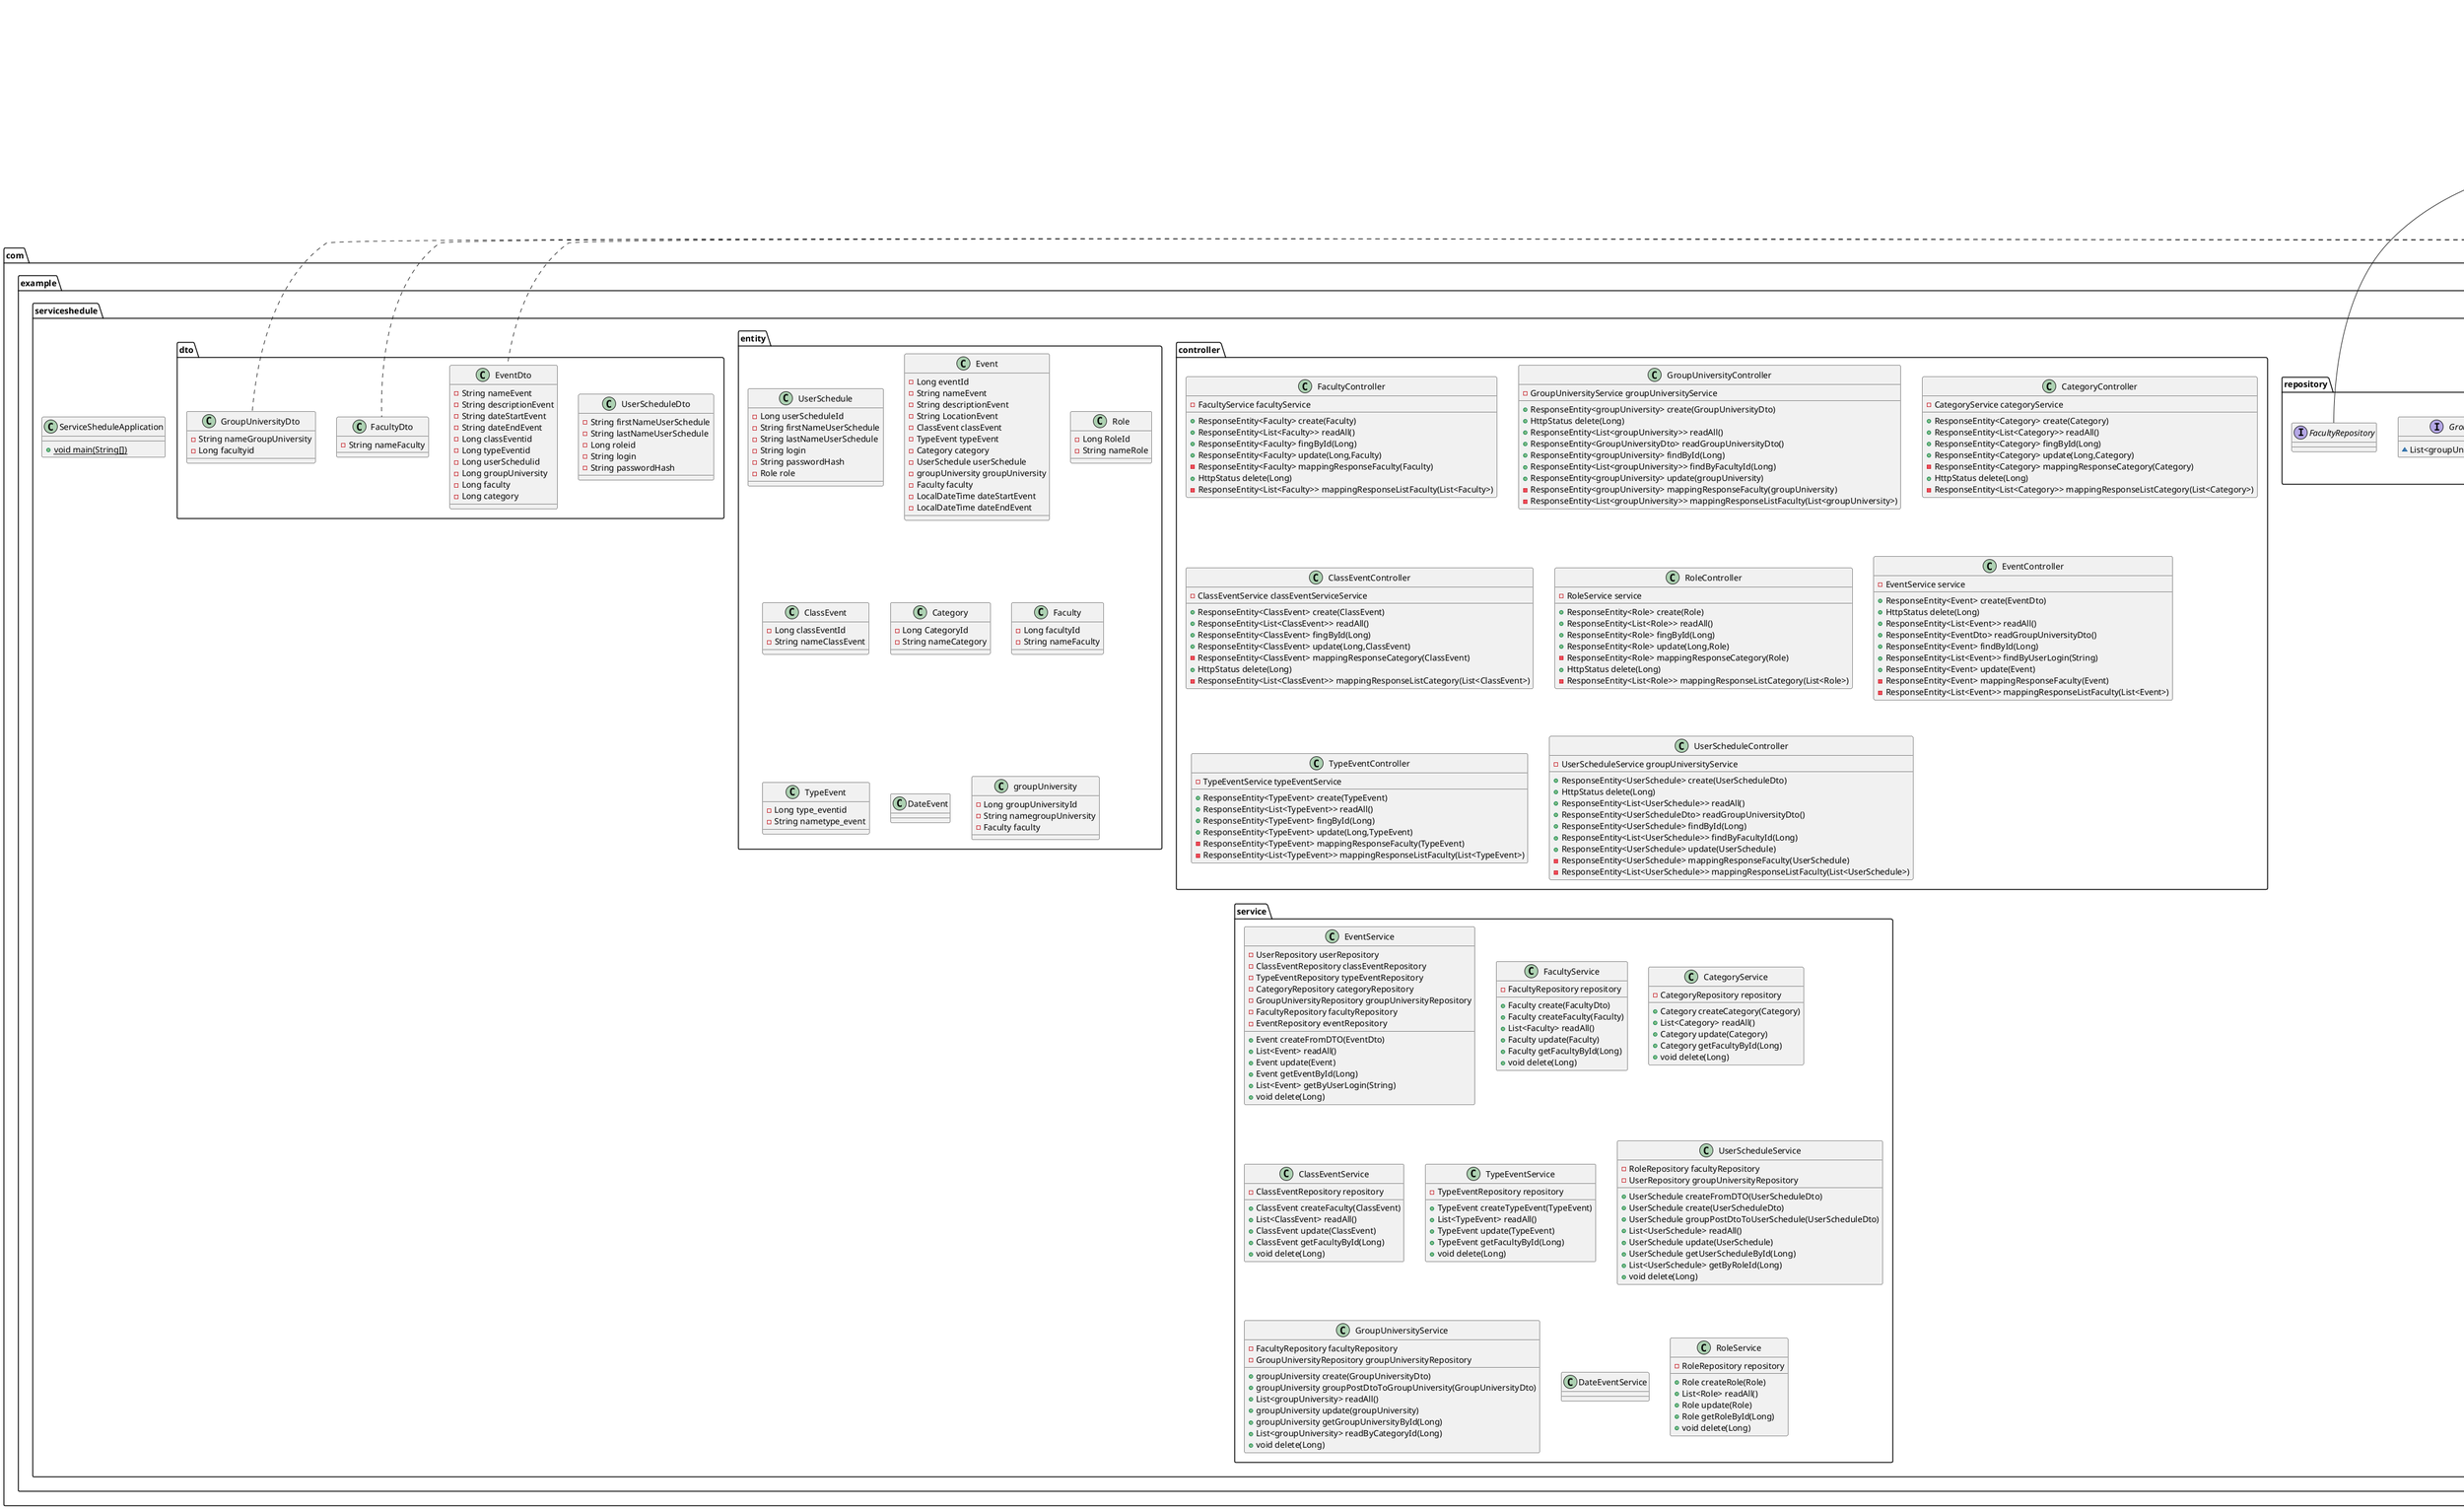 @startuml
interface com.example.serviceshedule.repository.DateEventRepository {
}
class com.example.serviceshedule.controller.FacultyController {
- FacultyService facultyService
+ ResponseEntity<Faculty> create(Faculty)
+ ResponseEntity<List<Faculty>> readAll()
+ ResponseEntity<Faculty> fingById(Long)
+ ResponseEntity<Faculty> update(Long,Faculty)
- ResponseEntity<Faculty> mappingResponseFaculty(Faculty)
+ HttpStatus delete(Long)
- ResponseEntity<List<Faculty>> mappingResponseListFaculty(List<Faculty>)
}
class com.example.serviceshedule.controller.GroupUniversityController {
- GroupUniversityService groupUniversityService
+ ResponseEntity<groupUniversity> create(GroupUniversityDto)
+ HttpStatus delete(Long)
+ ResponseEntity<List<groupUniversity>> readAll()
+ ResponseEntity<GroupUniversityDto> readGroupUniversityDto()
+ ResponseEntity<groupUniversity> findById(Long)
+ ResponseEntity<List<groupUniversity>> findByFacultyId(Long)
+ ResponseEntity<groupUniversity> update(groupUniversity)
- ResponseEntity<groupUniversity> mappingResponseFaculty(groupUniversity)
- ResponseEntity<List<groupUniversity>> mappingResponseListFaculty(List<groupUniversity>)
}
class com.example.serviceshedule.entity.UserSсhedule {
- Long userScheduleId
- String firstNameUserSchedule
- String lastNameUserSchedule
- String login
- String passwordHash
- Role role
}
class com.example.serviceshedule.entity.Event {
- Long eventId
- String nameEvent
- String descriptionEvent
- String LocationEvent
- ClassEvent classEvent
- TypeEvent typeEvent
- Category category
- UserSсhedule userSсhedule
- groupUniversity groupUniversity
- Faculty faculty
- LocalDateTime dateStartEvent
- LocalDateTime dateEndEvent
}
class com.example.serviceshedule.service.EventService {
- UserRepository userRepository
- ClassEventRepository classEventRepository
- TypeEventRepository typeEventRepository
- CategoryRepository categoryRepository
- GroupUniversityRepository groupUniversityRepository
- FacultyRepository facultyRepository
- EventRepository eventRepository
+ Event createFromDTO(EventDto)
+ List<Event> readAll()
+ Event update(Event)
+ Event getEventById(Long)
+ List<Event> getByUserLogin(String)
+ void delete(Long)
}
class com.example.serviceshedule.entity.Role {
- Long RoleId
- String nameRole
}
class com.example.serviceshedule.service.FacultyService {
- FacultyRepository repository
+ Faculty create(FacultyDto)
+ Faculty createFaculty(Faculty)
+ List<Faculty> readAll()
+ Faculty update(Faculty)
+ Faculty getFacultyById(Long)
+ void delete(Long)
}
class com.example.serviceshedule.service.CategoryService {
- CategoryRepository repository
+ Category createCategory(Category)
+ List<Category> readAll()
+ Category update(Category)
+ Category getFacultyById(Long)
+ void delete(Long)
}
class com.example.serviceshedule.entity.ClassEvent {
- Long classEventId
- String nameClassEvent
}
class com.example.serviceshedule.service.ClassEventService {
- ClassEventRepository repository
+ ClassEvent createFaculty(ClassEvent)
+ List<ClassEvent> readAll()
+ ClassEvent update(ClassEvent)
+ ClassEvent getFacultyById(Long)
+ void delete(Long)
}
class com.example.serviceshedule.controller.CategoryController {
- CategoryService categoryService
+ ResponseEntity<Category> create(Category)
+ ResponseEntity<List<Category>> readAll()
+ ResponseEntity<Category> fingById(Long)
+ ResponseEntity<Category> update(Long,Category)
- ResponseEntity<Category> mappingResponseCategory(Category)
+ HttpStatus delete(Long)
- ResponseEntity<List<Category>> mappingResponseListCategory(List<Category>)
}
class com.example.serviceshedule.service.TypeEventService {
- TypeEventRepository repository
+ TypeEvent createTypeEvent(TypeEvent)
+ List<TypeEvent> readAll()
+ TypeEvent update(TypeEvent)
+ TypeEvent getFacultyById(Long)
+ void delete(Long)
}
interface com.example.serviceshedule.repository.RoleRepository {
}
interface com.example.serviceshedule.repository.EventRepository {
~ List<Event> findByTypeEvent(Long)
~ List<Event> findByClassEvent(Long)
~ List<Event> findByUserSсhedule(Long)
~ List<Event> getByUserLogin(String)
}
class com.example.serviceshedule.dto.UserScheduleDto {
- String firstNameUserSchedule
- String lastNameUserSchedule
- Long roleid
- String login
- String passwordHash
}
class com.example.serviceshedule.controller.ClassEventController {
- ClassEventService classEventServiceService
+ ResponseEntity<ClassEvent> create(ClassEvent)
+ ResponseEntity<List<ClassEvent>> readAll()
+ ResponseEntity<ClassEvent> fingById(Long)
+ ResponseEntity<ClassEvent> update(Long,ClassEvent)
- ResponseEntity<ClassEvent> mappingResponseCategory(ClassEvent)
+ HttpStatus delete(Long)
- ResponseEntity<List<ClassEvent>> mappingResponseListCategory(List<ClassEvent>)
}
class com.example.serviceshedule.ServiceSheduleApplication {
+ {static} void main(String[])
}
interface com.example.serviceshedule.repository.ClassEventRepository {
}
class com.example.serviceshedule.service.UserScheduleService {
- RoleRepository facultyRepository
- UserRepository groupUniversityRepository
+ UserSсhedule createFromDTO(UserScheduleDto)
+ UserSсhedule create(UserScheduleDto)
+ UserSсhedule groupPostDtoToUserSchedule(UserScheduleDto)
+ List<UserSсhedule> readAll()
+ UserSсhedule update(UserSсhedule)
+ UserSсhedule getUserScheduleById(Long)
+ List<UserSсhedule> getByRoleId(Long)
+ void delete(Long)
}
class com.example.serviceshedule.entity.Category {
- Long CategoryId
- String nameCategory
}
interface com.example.serviceshedule.repository.CategoryRepository {
}
class com.example.serviceshedule.entity.Faculty {
- Long facultyId
- String nameFaculty
}
class com.example.serviceshedule.controller.RoleController {
- RoleService service
+ ResponseEntity<Role> create(Role)
+ ResponseEntity<List<Role>> readAll()
+ ResponseEntity<Role> fingById(Long)
+ ResponseEntity<Role> update(Long,Role)
- ResponseEntity<Role> mappingResponseCategory(Role)
+ HttpStatus delete(Long)
- ResponseEntity<List<Role>> mappingResponseListCategory(List<Role>)
}
interface com.example.serviceshedule.repository.GroupUniversityRepository {
~ List<groupUniversity> findByFaculty(Long)
}
class com.example.serviceshedule.service.GroupUniversityService {
- FacultyRepository facultyRepository
- GroupUniversityRepository groupUniversityRepository
+ groupUniversity create(GroupUniversityDto)
+ groupUniversity groupPostDtoToGroupUniversity(GroupUniversityDto)
+ List<groupUniversity> readAll()
+ groupUniversity update(groupUniversity)
+ groupUniversity getGroupUniversityById(Long)
+ List<groupUniversity> readByCategoryId(Long)
+ void delete(Long)
}
interface com.example.serviceshedule.repository.FacultyRepository {
}
class com.example.serviceshedule.dto.EventDto {
- String nameEvent
- String descriptionEvent
- String dateStartEvent
- String dateEndEvent
- Long classEventid
- Long typeEventid
- Long userSсhedulid
- Long groupUniversity
- Long faculty
- Long category
}
interface com.example.serviceshedule.repository.TypeEventRepository {
}
class com.example.serviceshedule.controller.EventController {
- EventService service
+ ResponseEntity<Event> create(EventDto)
+ HttpStatus delete(Long)
+ ResponseEntity<List<Event>> readAll()
+ ResponseEntity<EventDto> readGroupUniversityDto()
+ ResponseEntity<Event> findById(Long)
+ ResponseEntity<List<Event>> findByUserLogin(String)
+ ResponseEntity<Event> update(Event)
- ResponseEntity<Event> mappingResponseFaculty(Event)
- ResponseEntity<List<Event>> mappingResponseListFaculty(List<Event>)
}
class com.example.serviceshedule.service.DateEventService {
}
class com.example.serviceshedule.entity.TypeEvent {
- Long type_eventid
- String nametype_event
}
interface com.example.serviceshedule.repository.UserRepository {
~ List<UserSсhedule> findByRole(Long)
}
class com.example.serviceshedule.service.RoleService {
- RoleRepository repository
+ Role createRole(Role)
+ List<Role> readAll()
+ Role update(Role)
+ Role getRoleById(Long)
+ void delete(Long)
}
class com.example.serviceshedule.entity.DateEvent {
}
class com.example.serviceshedule.dto.FacultyDto {
- String nameFaculty
}
class com.example.serviceshedule.controller.TypeEventController {
- TypeEventService typeEventService
+ ResponseEntity<TypeEvent> create(TypeEvent)
+ ResponseEntity<List<TypeEvent>> readAll()
+ ResponseEntity<TypeEvent> fingById(Long)
+ ResponseEntity<TypeEvent> update(Long,TypeEvent)
- ResponseEntity<TypeEvent> mappingResponseFaculty(TypeEvent)
- ResponseEntity<List<TypeEvent>> mappingResponseListFaculty(List<TypeEvent>)
}
class com.example.serviceshedule.controller.UserScheduleController {
- UserScheduleService groupUniversityService
+ ResponseEntity<UserSсhedule> create(UserScheduleDto)
+ HttpStatus delete(Long)
+ ResponseEntity<List<UserSсhedule>> readAll()
+ ResponseEntity<UserScheduleDto> readGroupUniversityDto()
+ ResponseEntity<UserSсhedule> findById(Long)
+ ResponseEntity<List<UserSсhedule>> findByFacultyId(Long)
+ ResponseEntity<UserSсhedule> update(UserSсhedule)
- ResponseEntity<UserSсhedule> mappingResponseFaculty(UserSсhedule)
- ResponseEntity<List<UserSсhedule>> mappingResponseListFaculty(List<UserSсhedule>)
}
class com.example.serviceshedule.entity.groupUniversity {
- Long groupUniversityId
- String namegroupUniversity
- Faculty faculty
}
class com.example.serviceshedule.dto.GroupUniversityDto {
- String nameGroupUniversity
- Long facultyid
}


org.springframework.data.jpa.repository.JpaRepository <|-- com.example.serviceshedule.repository.RoleRepository
org.springframework.data.jpa.repository.JpaRepository <|-- com.example.serviceshedule.repository.EventRepository
org.springframework.data.jpa.repository.JpaRepository <|-- com.example.serviceshedule.repository.ClassEventRepository
org.springframework.data.jpa.repository.JpaRepository <|-- com.example.serviceshedule.repository.CategoryRepository
org.springframework.data.jpa.repository.JpaRepository <|-- com.example.serviceshedule.repository.GroupUniversityRepository
org.springframework.data.jpa.repository.JpaRepository <|-- com.example.serviceshedule.repository.FacultyRepository
java.io.Serializable <|.. com.example.serviceshedule.dto.EventDto
org.springframework.data.jpa.repository.JpaRepository <|-- com.example.serviceshedule.repository.TypeEventRepository
org.springframework.data.jpa.repository.JpaRepository <|-- com.example.serviceshedule.repository.UserRepository
java.io.Serializable <|.. com.example.serviceshedule.dto.FacultyDto
java.io.Serializable <|.. com.example.serviceshedule.dto.GroupUniversityDto
@enduml